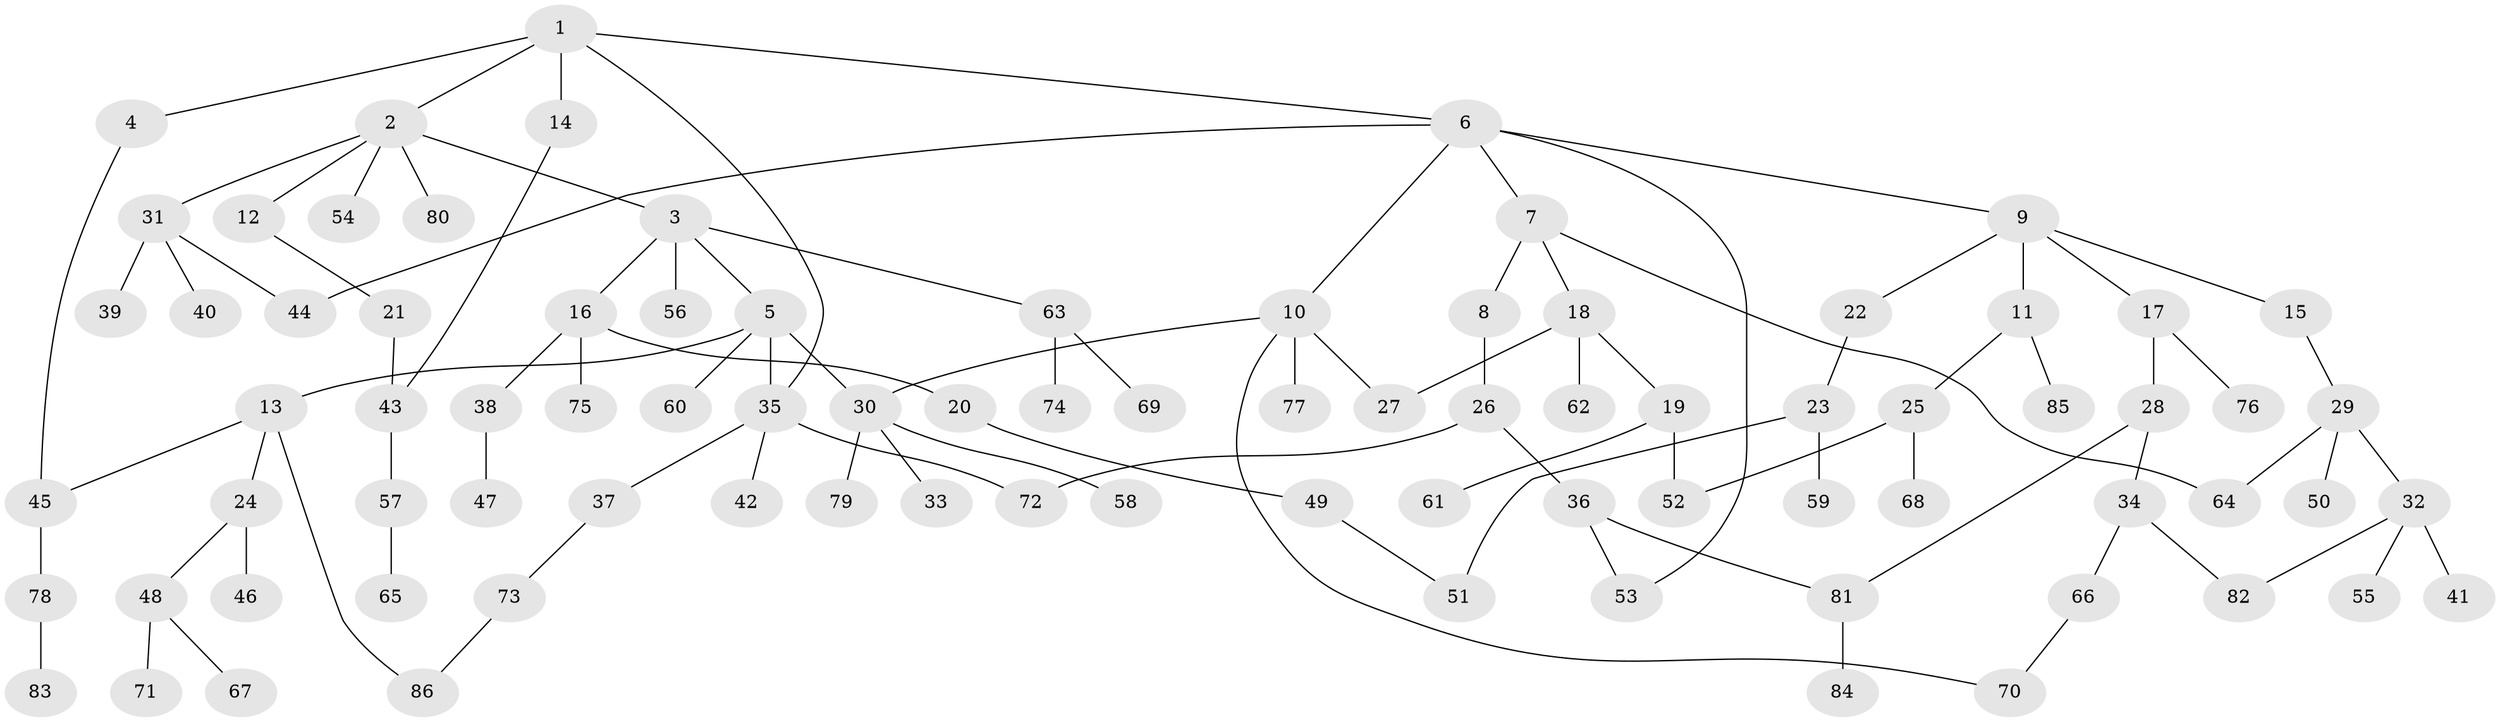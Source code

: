 // coarse degree distribution, {5: 0.05357142857142857, 6: 0.017857142857142856, 4: 0.16071428571428573, 3: 0.125, 9: 0.017857142857142856, 2: 0.32142857142857145, 1: 0.30357142857142855}
// Generated by graph-tools (version 1.1) at 2025/23/03/03/25 07:23:30]
// undirected, 86 vertices, 100 edges
graph export_dot {
graph [start="1"]
  node [color=gray90,style=filled];
  1;
  2;
  3;
  4;
  5;
  6;
  7;
  8;
  9;
  10;
  11;
  12;
  13;
  14;
  15;
  16;
  17;
  18;
  19;
  20;
  21;
  22;
  23;
  24;
  25;
  26;
  27;
  28;
  29;
  30;
  31;
  32;
  33;
  34;
  35;
  36;
  37;
  38;
  39;
  40;
  41;
  42;
  43;
  44;
  45;
  46;
  47;
  48;
  49;
  50;
  51;
  52;
  53;
  54;
  55;
  56;
  57;
  58;
  59;
  60;
  61;
  62;
  63;
  64;
  65;
  66;
  67;
  68;
  69;
  70;
  71;
  72;
  73;
  74;
  75;
  76;
  77;
  78;
  79;
  80;
  81;
  82;
  83;
  84;
  85;
  86;
  1 -- 2;
  1 -- 4;
  1 -- 6;
  1 -- 14;
  1 -- 35;
  2 -- 3;
  2 -- 12;
  2 -- 31;
  2 -- 54;
  2 -- 80;
  3 -- 5;
  3 -- 16;
  3 -- 56;
  3 -- 63;
  4 -- 45;
  5 -- 13;
  5 -- 30;
  5 -- 60;
  5 -- 35;
  6 -- 7;
  6 -- 9;
  6 -- 10;
  6 -- 53;
  6 -- 44;
  7 -- 8;
  7 -- 18;
  7 -- 64;
  8 -- 26;
  9 -- 11;
  9 -- 15;
  9 -- 17;
  9 -- 22;
  10 -- 27;
  10 -- 70;
  10 -- 77;
  10 -- 30;
  11 -- 25;
  11 -- 85;
  12 -- 21;
  13 -- 24;
  13 -- 86;
  13 -- 45;
  14 -- 43;
  15 -- 29;
  16 -- 20;
  16 -- 38;
  16 -- 75;
  17 -- 28;
  17 -- 76;
  18 -- 19;
  18 -- 62;
  18 -- 27;
  19 -- 52;
  19 -- 61;
  20 -- 49;
  21 -- 43;
  22 -- 23;
  23 -- 51;
  23 -- 59;
  24 -- 46;
  24 -- 48;
  25 -- 68;
  25 -- 52;
  26 -- 36;
  26 -- 72;
  28 -- 34;
  28 -- 81;
  29 -- 32;
  29 -- 50;
  29 -- 64;
  30 -- 33;
  30 -- 58;
  30 -- 79;
  31 -- 39;
  31 -- 40;
  31 -- 44;
  32 -- 41;
  32 -- 55;
  32 -- 82;
  34 -- 66;
  34 -- 82;
  35 -- 37;
  35 -- 42;
  35 -- 72;
  36 -- 81;
  36 -- 53;
  37 -- 73;
  38 -- 47;
  43 -- 57;
  45 -- 78;
  48 -- 67;
  48 -- 71;
  49 -- 51;
  57 -- 65;
  63 -- 69;
  63 -- 74;
  66 -- 70;
  73 -- 86;
  78 -- 83;
  81 -- 84;
}
